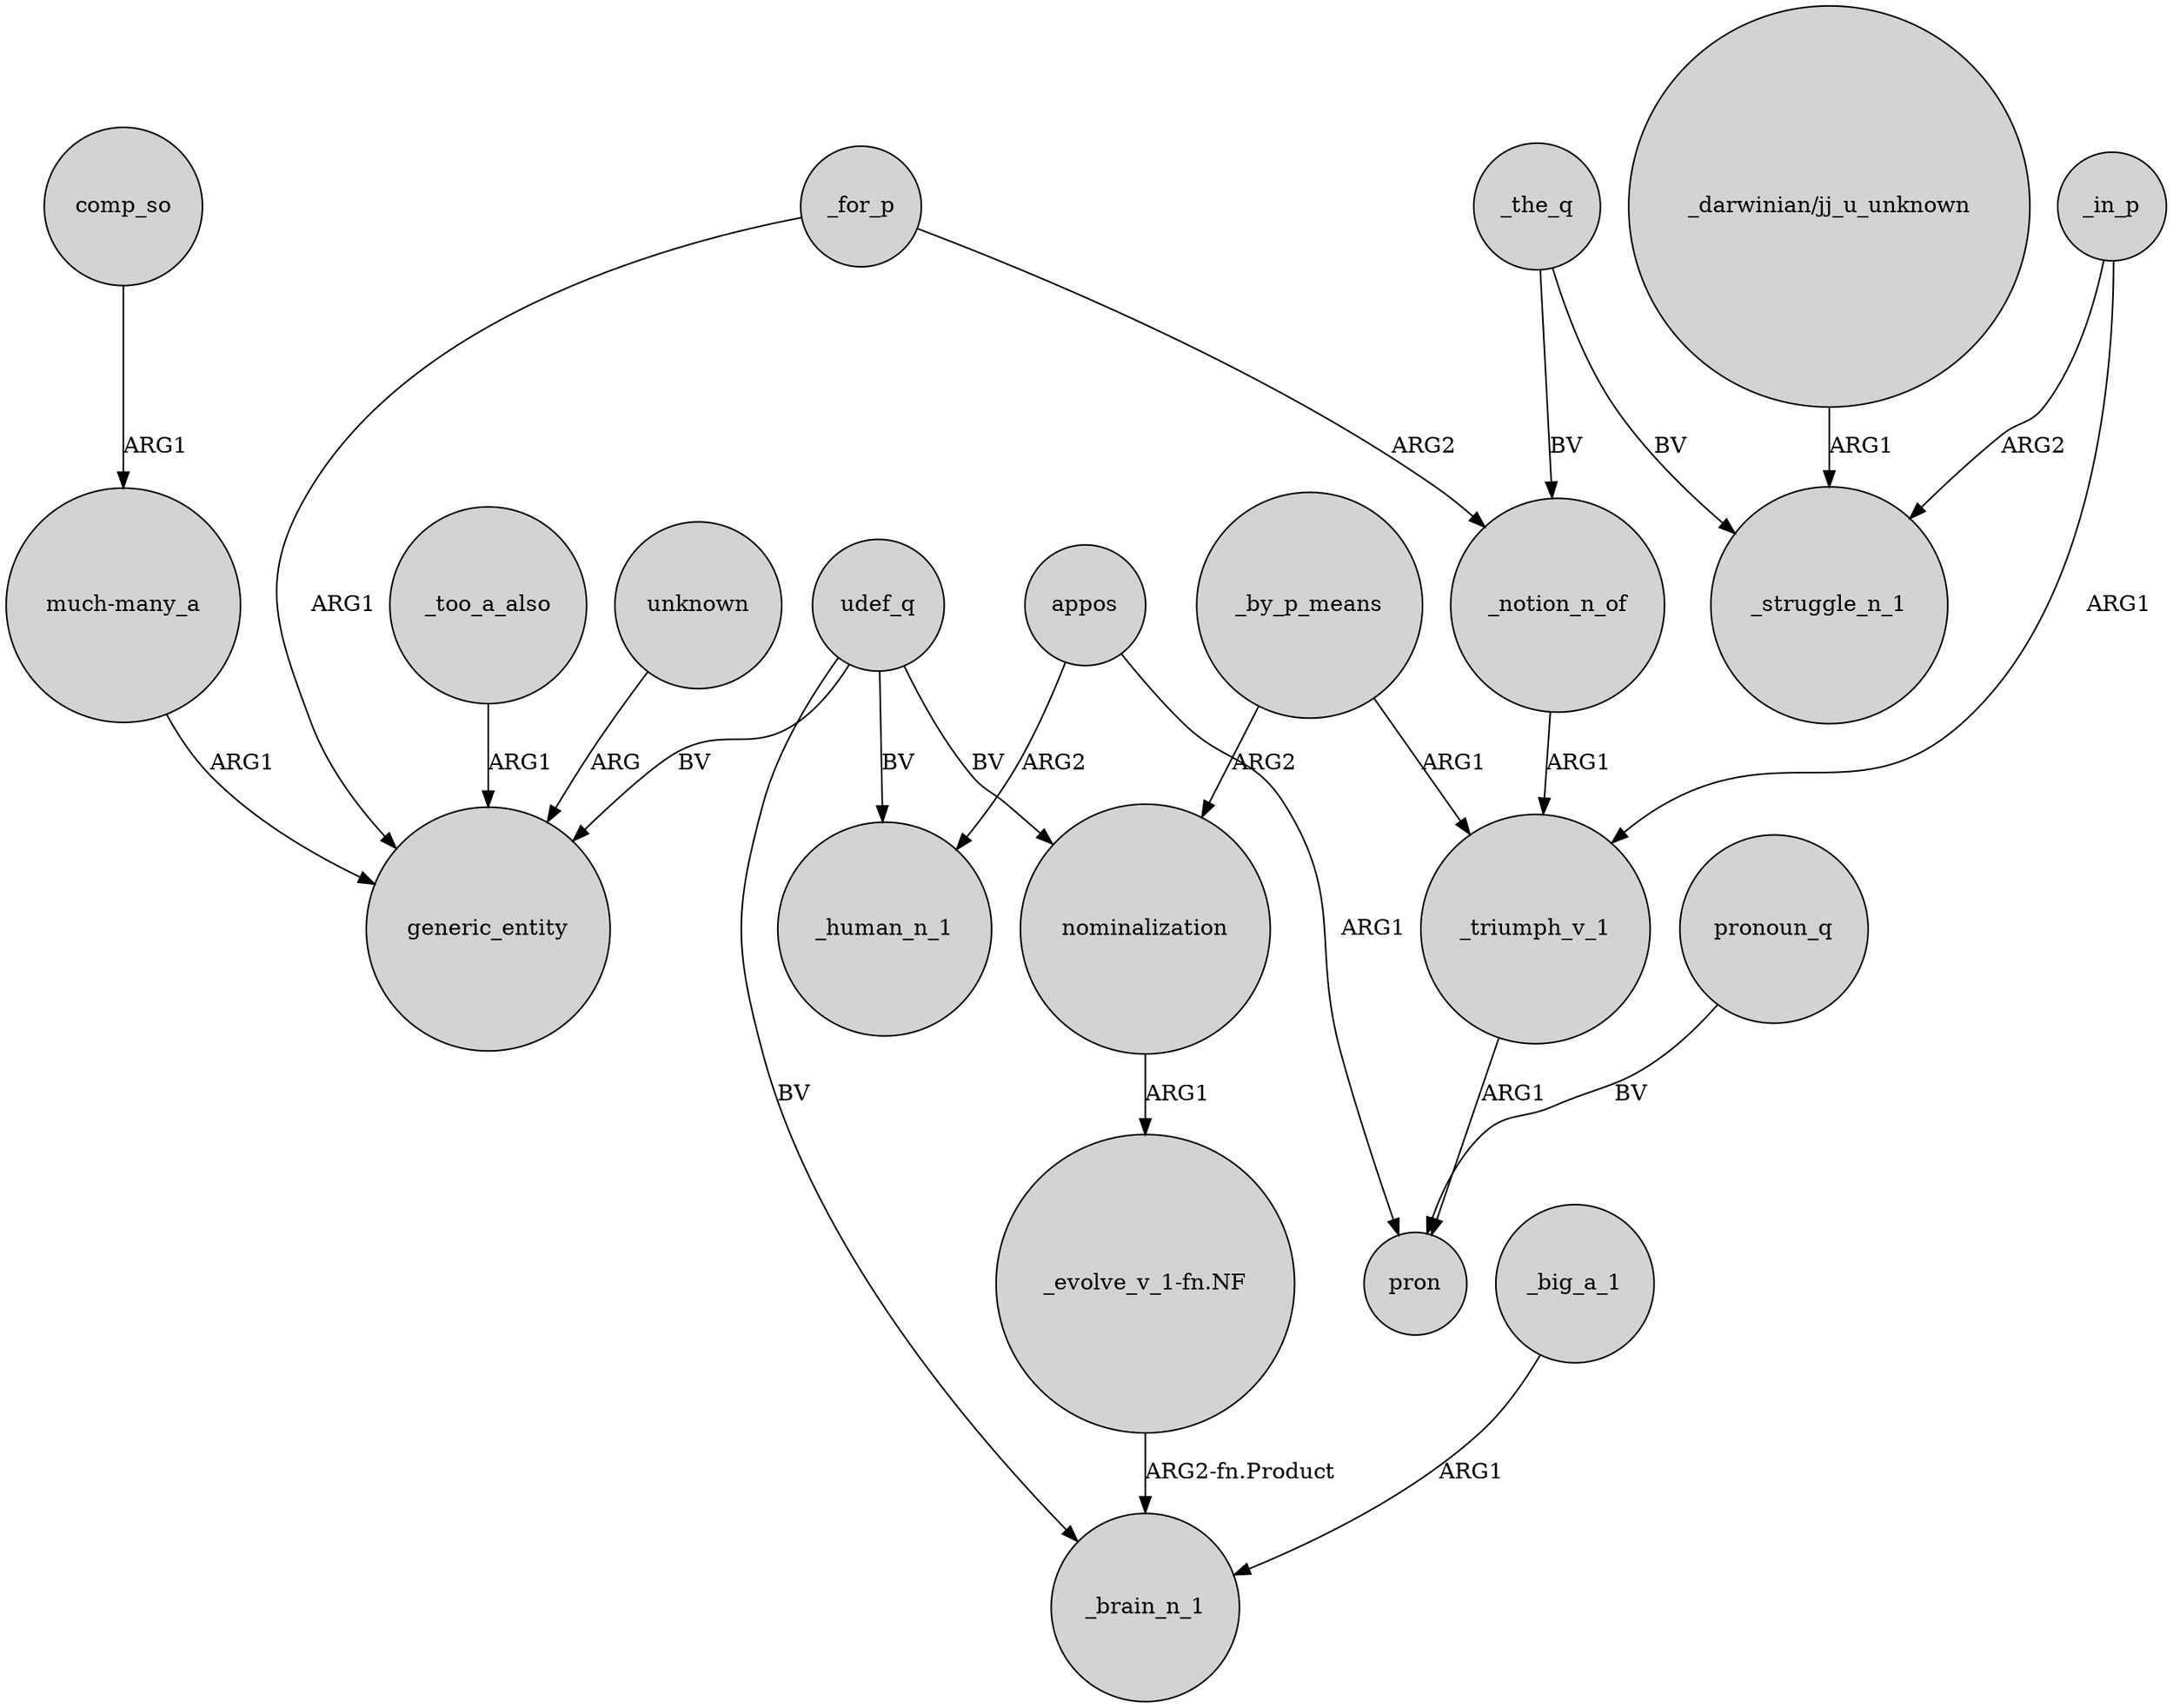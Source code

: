 digraph {
	node [shape=circle style=filled]
	udef_q -> generic_entity [label=BV]
	_by_p_means -> nominalization [label=ARG2]
	_the_q -> _struggle_n_1 [label=BV]
	"much-many_a" -> generic_entity [label=ARG1]
	"_darwinian/jj_u_unknown" -> _struggle_n_1 [label=ARG1]
	_triumph_v_1 -> pron [label=ARG1]
	_for_p -> generic_entity [label=ARG1]
	_the_q -> _notion_n_of [label=BV]
	_notion_n_of -> _triumph_v_1 [label=ARG1]
	udef_q -> _human_n_1 [label=BV]
	_in_p -> _triumph_v_1 [label=ARG1]
	pronoun_q -> pron [label=BV]
	_in_p -> _struggle_n_1 [label=ARG2]
	_by_p_means -> _triumph_v_1 [label=ARG1]
	appos -> pron [label=ARG1]
	nominalization -> "_evolve_v_1-fn.NF" [label=ARG1]
	_for_p -> _notion_n_of [label=ARG2]
	"_evolve_v_1-fn.NF" -> _brain_n_1 [label="ARG2-fn.Product"]
	_big_a_1 -> _brain_n_1 [label=ARG1]
	udef_q -> nominalization [label=BV]
	_too_a_also -> generic_entity [label=ARG1]
	comp_so -> "much-many_a" [label=ARG1]
	udef_q -> _brain_n_1 [label=BV]
	appos -> _human_n_1 [label=ARG2]
	unknown -> generic_entity [label=ARG]
}
